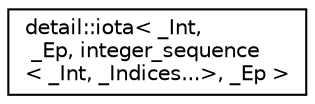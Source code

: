digraph "Graphical Class Hierarchy"
{
  edge [fontname="Helvetica",fontsize="10",labelfontname="Helvetica",labelfontsize="10"];
  node [fontname="Helvetica",fontsize="10",shape=record];
  rankdir="LR";
  Node1 [label="detail::iota\< _Int,\l _Ep, integer_sequence\l\< _Int, _Indices...\>, _Ep \>",height=0.2,width=0.4,color="black", fillcolor="white", style="filled",URL="$structdetail_1_1iota_3_01___int_00_01___ep_00_01integer__sequence_3_01___int_00_01___indices_8_8_8_4_00_01___ep_01_4.xhtml"];
}
